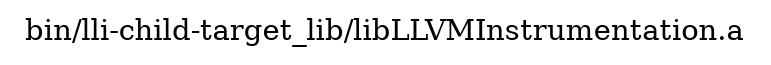 digraph "bin/lli-child-target_lib/libLLVMInstrumentation.a" {
	label="bin/lli-child-target_lib/libLLVMInstrumentation.a";
	rankdir=LR;

}
